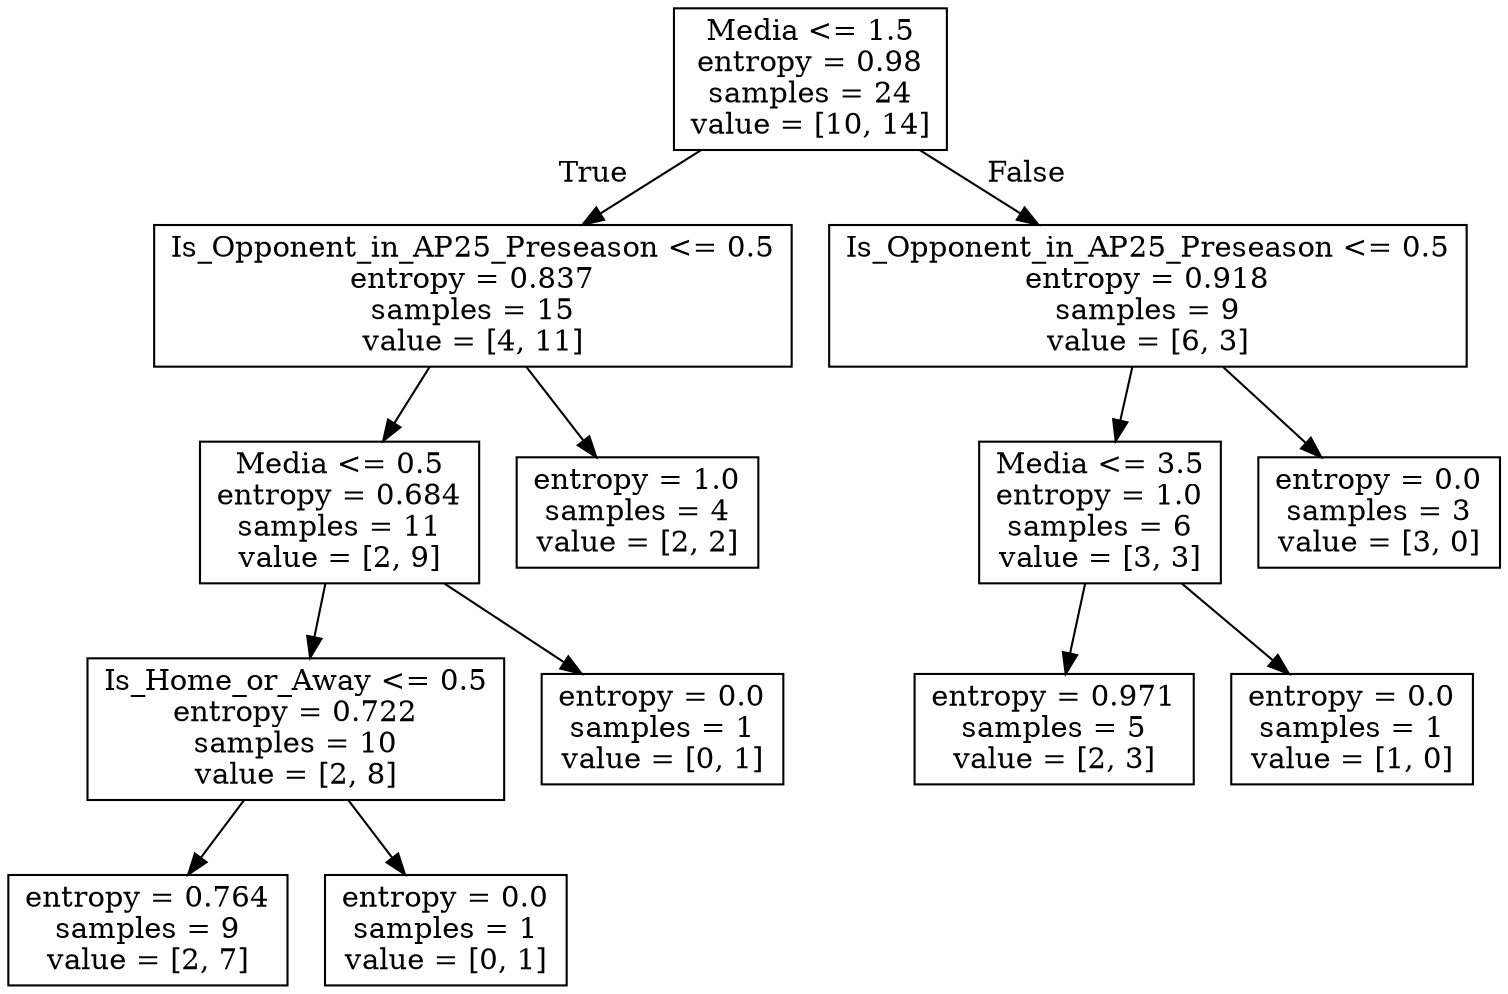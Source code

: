 digraph Tree {
node [shape=box] ;
0 [label="Media <= 1.5\nentropy = 0.98\nsamples = 24\nvalue = [10, 14]"] ;
1 [label="Is_Opponent_in_AP25_Preseason <= 0.5\nentropy = 0.837\nsamples = 15\nvalue = [4, 11]"] ;
0 -> 1 [labeldistance=2.5, labelangle=45, headlabel="True"] ;
2 [label="Media <= 0.5\nentropy = 0.684\nsamples = 11\nvalue = [2, 9]"] ;
1 -> 2 ;
3 [label="Is_Home_or_Away <= 0.5\nentropy = 0.722\nsamples = 10\nvalue = [2, 8]"] ;
2 -> 3 ;
4 [label="entropy = 0.764\nsamples = 9\nvalue = [2, 7]"] ;
3 -> 4 ;
5 [label="entropy = 0.0\nsamples = 1\nvalue = [0, 1]"] ;
3 -> 5 ;
6 [label="entropy = 0.0\nsamples = 1\nvalue = [0, 1]"] ;
2 -> 6 ;
7 [label="entropy = 1.0\nsamples = 4\nvalue = [2, 2]"] ;
1 -> 7 ;
8 [label="Is_Opponent_in_AP25_Preseason <= 0.5\nentropy = 0.918\nsamples = 9\nvalue = [6, 3]"] ;
0 -> 8 [labeldistance=2.5, labelangle=-45, headlabel="False"] ;
9 [label="Media <= 3.5\nentropy = 1.0\nsamples = 6\nvalue = [3, 3]"] ;
8 -> 9 ;
10 [label="entropy = 0.971\nsamples = 5\nvalue = [2, 3]"] ;
9 -> 10 ;
11 [label="entropy = 0.0\nsamples = 1\nvalue = [1, 0]"] ;
9 -> 11 ;
12 [label="entropy = 0.0\nsamples = 3\nvalue = [3, 0]"] ;
8 -> 12 ;
}